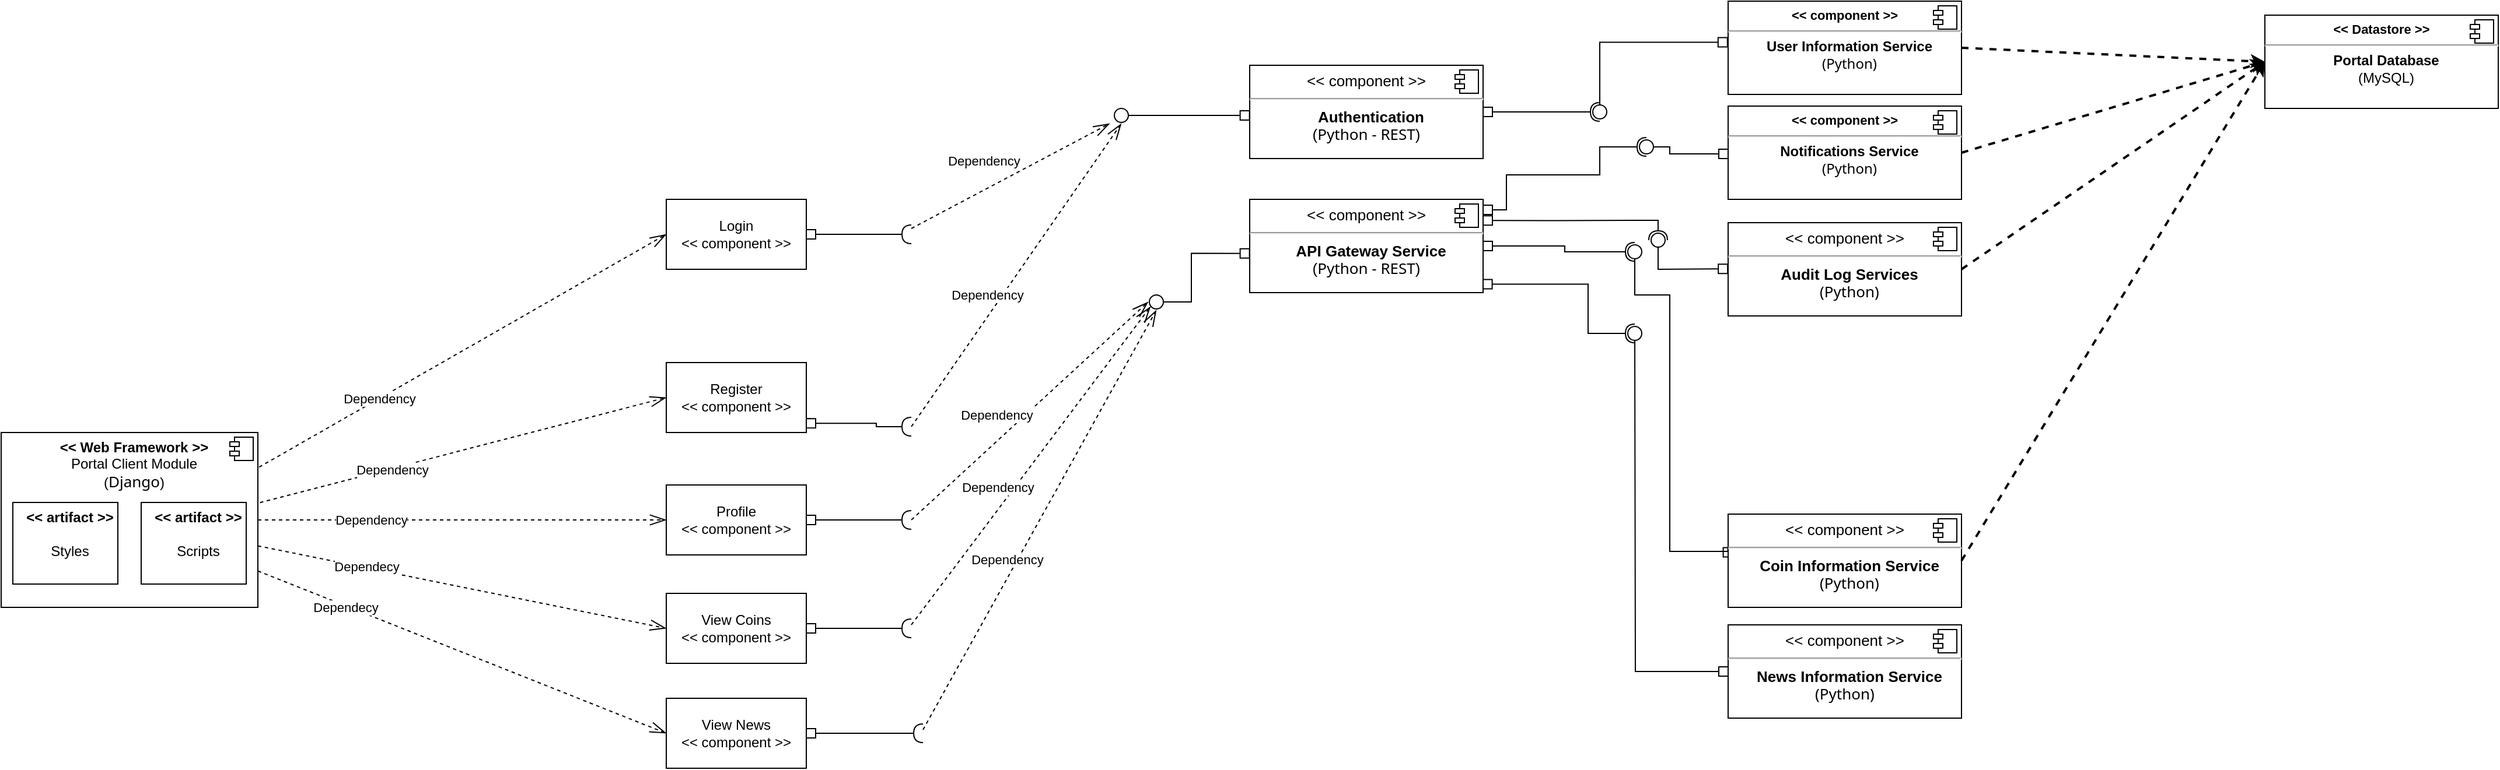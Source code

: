 <mxfile version="20.8.1" type="github">
  <diagram name="Page-1" id="c4acf3e9-155e-7222-9cf6-157b1a14988f">
    <mxGraphModel dx="3770" dy="782" grid="1" gridSize="10" guides="1" tooltips="1" connect="1" arrows="1" fold="1" page="1" pageScale="1" pageWidth="2336" pageHeight="1654" background="none" math="0" shadow="0">
      <root>
        <mxCell id="0" />
        <mxCell id="1" parent="0" />
        <mxCell id="J00o2H0Ra1XBxUk8elXU-73" style="edgeStyle=none;rounded=0;orthogonalLoop=1;jettySize=auto;html=1;entryX=0;entryY=0.5;entryDx=0;entryDy=0;dashed=1;startArrow=none;startFill=0;endArrow=openThin;endFill=0;endSize=12;" parent="1" source="J00o2H0Ra1XBxUk8elXU-5" target="J00o2H0Ra1XBxUk8elXU-50" edge="1">
          <mxGeometry relative="1" as="geometry" />
        </mxCell>
        <mxCell id="yc5PQkqxArnro5Qsx9ax-14" value="Dependecy" style="edgeLabel;html=1;align=center;verticalAlign=middle;resizable=0;points=[];" parent="J00o2H0Ra1XBxUk8elXU-73" vertex="1" connectable="0">
          <mxGeometry x="-0.474" y="1" relative="1" as="geometry">
            <mxPoint as="offset" />
          </mxGeometry>
        </mxCell>
        <mxCell id="J00o2H0Ra1XBxUk8elXU-74" style="edgeStyle=none;rounded=0;orthogonalLoop=1;jettySize=auto;html=1;entryX=0;entryY=0.5;entryDx=0;entryDy=0;dashed=1;startArrow=none;startFill=0;endArrow=openThin;endFill=0;endSize=12;" parent="1" source="J00o2H0Ra1XBxUk8elXU-5" target="J00o2H0Ra1XBxUk8elXU-51" edge="1">
          <mxGeometry relative="1" as="geometry" />
        </mxCell>
        <mxCell id="yc5PQkqxArnro5Qsx9ax-15" value="Dependecy" style="edgeLabel;html=1;align=center;verticalAlign=middle;resizable=0;points=[];" parent="J00o2H0Ra1XBxUk8elXU-74" vertex="1" connectable="0">
          <mxGeometry x="-0.57" y="-1" relative="1" as="geometry">
            <mxPoint as="offset" />
          </mxGeometry>
        </mxCell>
        <mxCell id="J00o2H0Ra1XBxUk8elXU-75" style="edgeStyle=none;rounded=0;orthogonalLoop=1;jettySize=auto;html=1;entryX=0;entryY=0.5;entryDx=0;entryDy=0;dashed=1;startArrow=none;startFill=0;endArrow=openThin;endFill=0;endSize=12;" parent="1" source="J00o2H0Ra1XBxUk8elXU-5" target="J00o2H0Ra1XBxUk8elXU-49" edge="1">
          <mxGeometry relative="1" as="geometry" />
        </mxCell>
        <mxCell id="yc5PQkqxArnro5Qsx9ax-13" value="Dependency" style="edgeLabel;html=1;align=center;verticalAlign=middle;resizable=0;points=[];" parent="J00o2H0Ra1XBxUk8elXU-75" vertex="1" connectable="0">
          <mxGeometry x="-0.449" relative="1" as="geometry">
            <mxPoint as="offset" />
          </mxGeometry>
        </mxCell>
        <mxCell id="J00o2H0Ra1XBxUk8elXU-5" value="&lt;p style=&quot;margin:0px;margin-top:6px;text-align:center;&quot;&gt;&lt;/p&gt;&lt;p style=&quot;text-align: center; margin:0px;margin-left:8px;&quot;&gt;&lt;b&gt;&amp;lt;&amp;lt; Web Framework &amp;gt;&amp;gt;&lt;/b&gt;&lt;/p&gt;&lt;p style=&quot;text-align: center; margin:0px;margin-left:8px;&quot;&gt;Portal Client Module&lt;/p&gt;&lt;p style=&quot;text-align: center; margin:0px;margin-left:8px;&quot;&gt;&lt;span style=&quot;background-color: transparent;&quot;&gt;(&lt;span style=&quot;font-family: &amp;quot;gg sans&amp;quot;, &amp;quot;Noto Sans&amp;quot;, &amp;quot;Helvetica Neue&amp;quot;, Helvetica, Arial, sans-serif; font-size: 13px; font-style: normal; font-variant-ligatures: normal; font-variant-caps: normal; font-weight: 400; letter-spacing: normal; text-align: left; text-indent: 0px; text-transform: none; word-spacing: 0px; -webkit-text-stroke-width: 0px; text-decoration-thickness: initial; text-decoration-style: initial; text-decoration-color: initial; display: inline !important; float: none;&quot;&gt;Django&lt;/span&gt;)&lt;br&gt;&lt;/span&gt;&lt;/p&gt;" style="align=left;overflow=fill;html=1;dropTarget=0;" parent="1" vertex="1">
          <mxGeometry x="-2200" y="810" width="220" height="150" as="geometry" />
        </mxCell>
        <mxCell id="J00o2H0Ra1XBxUk8elXU-6" value="" style="shape=component;jettyWidth=8;jettyHeight=4;" parent="J00o2H0Ra1XBxUk8elXU-5" vertex="1">
          <mxGeometry x="1" width="20" height="20" relative="1" as="geometry">
            <mxPoint x="-24" y="4" as="offset" />
          </mxGeometry>
        </mxCell>
        <mxCell id="J00o2H0Ra1XBxUk8elXU-7" value="&lt;p style=&quot;margin:0px;margin-top:6px;text-align:center;&quot;&gt;&lt;/p&gt;&lt;p style=&quot;text-align: center; margin: 0px 0px 0px 8px;&quot;&gt;&lt;b&gt;&amp;lt;&amp;lt; artifact &amp;gt;&amp;gt;&lt;/b&gt;&lt;/p&gt;&lt;p style=&quot;text-align: center; margin: 0px 0px 0px 8px;&quot;&gt;&lt;b&gt;&lt;br&gt;&lt;/b&gt;&lt;/p&gt;&lt;p style=&quot;text-align: center; margin: 0px 0px 0px 8px;&quot;&gt;Scripts&lt;/p&gt;" style="align=left;overflow=fill;html=1;dropTarget=0;" parent="J00o2H0Ra1XBxUk8elXU-5" vertex="1">
          <mxGeometry x="120" y="60" width="90" height="70" as="geometry" />
        </mxCell>
        <mxCell id="J00o2H0Ra1XBxUk8elXU-8" value="&lt;p style=&quot;margin:0px;margin-top:6px;text-align:center;&quot;&gt;&lt;/p&gt;&lt;p style=&quot;text-align: center; margin: 0px 0px 0px 8px;&quot;&gt;&lt;b&gt;&amp;lt;&amp;lt; artifact &amp;gt;&amp;gt;&lt;/b&gt;&lt;/p&gt;&lt;p style=&quot;text-align: center; margin: 0px 0px 0px 8px;&quot;&gt;&lt;b&gt;&lt;br&gt;&lt;/b&gt;&lt;/p&gt;&lt;p style=&quot;text-align: center; margin: 0px 0px 0px 8px;&quot;&gt;Styles&lt;/p&gt;" style="align=left;overflow=fill;html=1;dropTarget=0;" parent="1" vertex="1">
          <mxGeometry x="-2190" y="870" width="90" height="70" as="geometry" />
        </mxCell>
        <mxCell id="J00o2H0Ra1XBxUk8elXU-11" style="edgeStyle=orthogonalEdgeStyle;rounded=0;orthogonalLoop=1;jettySize=auto;html=1;startArrow=box;startFill=0;endArrow=oval;endFill=0;endSize=12;sourcePerimeterSpacing=20;targetPerimeterSpacing=20;exitX=-0.001;exitY=0.459;exitDx=0;exitDy=0;exitPerimeter=0;" parent="1" source="J00o2H0Ra1XBxUk8elXU-12" edge="1">
          <mxGeometry relative="1" as="geometry">
            <mxPoint x="-800" y="655" as="targetPoint" />
            <Array as="points">
              <mxPoint x="-770" y="912" />
              <mxPoint x="-770" y="692" />
            </Array>
            <mxPoint x="-700" y="912" as="sourcePoint" />
          </mxGeometry>
        </mxCell>
        <mxCell id="J00o2H0Ra1XBxUk8elXU-12" value="&lt;p style=&quot;margin: 6px 0px 0px; font-size: 13px;&quot;&gt;&lt;span style=&quot;font-size: 13px;&quot;&gt;&lt;font style=&quot;font-size: 13px;&quot;&gt;&amp;lt;&amp;lt; component &amp;gt;&amp;gt;&lt;/font&gt;&lt;/span&gt;&lt;/p&gt;&lt;hr style=&quot;font-size: 13px;&quot;&gt;&lt;p style=&quot;margin: 0px 0px 0px 8px; font-size: 13px;&quot;&gt;&lt;b&gt;Coin Information Service&lt;/b&gt;&lt;/p&gt;&lt;p style=&quot;margin: 0px 0px 0px 8px; font-size: 13px;&quot;&gt;&lt;span style=&quot;background-color: transparent;&quot;&gt;&lt;span style=&quot;font-family: &amp;quot;gg sans&amp;quot;, &amp;quot;Noto Sans&amp;quot;, &amp;quot;Helvetica Neue&amp;quot;, Helvetica, Arial, sans-serif; font-style: normal; font-variant-ligatures: normal; font-variant-caps: normal; letter-spacing: normal; text-align: left; text-indent: 0px; text-transform: none; word-spacing: 0px; -webkit-text-stroke-width: 0px; text-decoration-thickness: initial; text-decoration-style: initial; text-decoration-color: initial; display: inline !important; float: none;&quot;&gt;(Python)&lt;/span&gt;&lt;/span&gt;&lt;/p&gt;" style="align=center;overflow=fill;html=1;dropTarget=0;fontStyle=0;fontSize=13;" parent="1" vertex="1">
          <mxGeometry x="-720" y="880" width="200" height="80" as="geometry" />
        </mxCell>
        <mxCell id="J00o2H0Ra1XBxUk8elXU-13" value="" style="shape=component;jettyWidth=8;jettyHeight=4;" parent="J00o2H0Ra1XBxUk8elXU-12" vertex="1">
          <mxGeometry x="1" width="20" height="20" relative="1" as="geometry">
            <mxPoint x="-24" y="4" as="offset" />
          </mxGeometry>
        </mxCell>
        <mxCell id="J00o2H0Ra1XBxUk8elXU-14" style="edgeStyle=orthogonalEdgeStyle;rounded=0;orthogonalLoop=1;jettySize=auto;html=1;startArrow=box;startFill=0;endArrow=oval;endFill=0;endSize=12;sourcePerimeterSpacing=20;targetPerimeterSpacing=20;exitX=0;exitY=0.5;exitDx=0;exitDy=0;" parent="1" source="J00o2H0Ra1XBxUk8elXU-15" edge="1">
          <mxGeometry relative="1" as="geometry">
            <mxPoint x="-800" y="725" as="targetPoint" />
          </mxGeometry>
        </mxCell>
        <mxCell id="J00o2H0Ra1XBxUk8elXU-15" value="&lt;p style=&quot;margin: 6px 0px 0px; font-size: 13px;&quot;&gt;&lt;span style=&quot;font-size: 13px;&quot;&gt;&lt;font style=&quot;font-size: 13px;&quot;&gt;&amp;lt;&amp;lt; component &amp;gt;&amp;gt;&lt;/font&gt;&lt;/span&gt;&lt;/p&gt;&lt;hr style=&quot;font-size: 13px;&quot;&gt;&lt;p style=&quot;margin: 0px 0px 0px 8px; font-size: 13px;&quot;&gt;&lt;b&gt;News Information Service&lt;/b&gt;&lt;/p&gt;&lt;div&gt;&lt;span style=&quot;background-color: transparent;&quot;&gt;&lt;span style=&quot;font-family: &amp;quot;gg sans&amp;quot;, &amp;quot;Noto Sans&amp;quot;, &amp;quot;Helvetica Neue&amp;quot;, Helvetica, Arial, sans-serif; font-style: normal; font-variant-ligatures: normal; font-variant-caps: normal; letter-spacing: normal; text-align: left; text-indent: 0px; text-transform: none; word-spacing: 0px; -webkit-text-stroke-width: 0px; text-decoration-thickness: initial; text-decoration-style: initial; text-decoration-color: initial; display: inline !important; float: none;&quot;&gt;(Python)&lt;/span&gt;&lt;/span&gt;&lt;/div&gt;" style="align=center;overflow=fill;html=1;dropTarget=0;fontStyle=0;fontSize=13;" parent="1" vertex="1">
          <mxGeometry x="-720" y="975" width="200" height="80" as="geometry" />
        </mxCell>
        <mxCell id="J00o2H0Ra1XBxUk8elXU-16" value="" style="shape=component;jettyWidth=8;jettyHeight=4;" parent="J00o2H0Ra1XBxUk8elXU-15" vertex="1">
          <mxGeometry x="1" width="20" height="20" relative="1" as="geometry">
            <mxPoint x="-24" y="4" as="offset" />
          </mxGeometry>
        </mxCell>
        <mxCell id="J00o2H0Ra1XBxUk8elXU-18" style="edgeStyle=orthogonalEdgeStyle;rounded=0;orthogonalLoop=1;jettySize=auto;html=1;endArrow=oval;endFill=0;targetPerimeterSpacing=20;sourcePerimeterSpacing=20;endSize=12;exitX=-0.003;exitY=0.441;exitDx=0;exitDy=0;startArrow=box;startFill=0;exitPerimeter=0;" parent="1" source="J00o2H0Ra1XBxUk8elXU-19" edge="1">
          <mxGeometry relative="1" as="geometry">
            <mxPoint x="-830" y="535" as="targetPoint" />
            <mxPoint x="-730" y="477" as="sourcePoint" />
            <Array as="points">
              <mxPoint x="-830" y="475" />
            </Array>
          </mxGeometry>
        </mxCell>
        <mxCell id="J00o2H0Ra1XBxUk8elXU-19" value="&lt;p style=&quot;margin: 6px 0px 0px; text-align: center; font-size: 11px;&quot;&gt;&lt;b style=&quot;&quot;&gt;&lt;font style=&quot;font-size: 11px;&quot;&gt;&amp;lt;&amp;lt; component &amp;gt;&amp;gt;&lt;/font&gt;&lt;/b&gt;&lt;/p&gt;&lt;hr style=&quot;font-size: 11px;&quot;&gt;&lt;p style=&quot;text-align: center; margin: 0px 0px 0px 8px;&quot;&gt;&lt;b&gt;User Information Service&lt;/b&gt;&lt;/p&gt;&lt;p style=&quot;text-align: center; margin: 0px 0px 0px 8px;&quot;&gt;&lt;span style=&quot;background-color: transparent;&quot;&gt;&lt;span style=&quot;font-family: &amp;quot;gg sans&amp;quot;, &amp;quot;Noto Sans&amp;quot;, &amp;quot;Helvetica Neue&amp;quot;, Helvetica, Arial, sans-serif; font-style: normal; font-variant-ligatures: normal; font-variant-caps: normal; letter-spacing: normal; text-align: left; text-indent: 0px; text-transform: none; word-spacing: 0px; -webkit-text-stroke-width: 0px; text-decoration-thickness: initial; text-decoration-style: initial; text-decoration-color: initial; display: inline !important; float: none;&quot;&gt;(Python)&lt;/span&gt;&lt;/span&gt;&lt;/p&gt;" style="align=left;overflow=fill;html=1;dropTarget=0;" parent="1" vertex="1">
          <mxGeometry x="-720" y="440" width="200" height="80" as="geometry" />
        </mxCell>
        <mxCell id="J00o2H0Ra1XBxUk8elXU-20" value="" style="shape=component;jettyWidth=8;jettyHeight=4;" parent="J00o2H0Ra1XBxUk8elXU-19" vertex="1">
          <mxGeometry x="1" width="20" height="20" relative="1" as="geometry">
            <mxPoint x="-24" y="4" as="offset" />
          </mxGeometry>
        </mxCell>
        <mxCell id="J00o2H0Ra1XBxUk8elXU-21" style="edgeStyle=orthogonalEdgeStyle;rounded=0;orthogonalLoop=1;jettySize=auto;html=1;startArrow=box;startFill=0;endArrow=oval;endFill=0;endSize=12;sourcePerimeterSpacing=20;targetPerimeterSpacing=20;exitX=0;exitY=0.512;exitDx=0;exitDy=0;exitPerimeter=0;" parent="1" source="J00o2H0Ra1XBxUk8elXU-22" edge="1">
          <mxGeometry relative="1" as="geometry">
            <mxPoint x="-790" y="565" as="targetPoint" />
            <mxPoint x="-719" y="571.0" as="sourcePoint" />
            <Array as="points">
              <mxPoint x="-770" y="571" />
              <mxPoint x="-770" y="565" />
            </Array>
          </mxGeometry>
        </mxCell>
        <mxCell id="J00o2H0Ra1XBxUk8elXU-22" value="&lt;p style=&quot;margin: 6px 0px 0px; text-align: center; font-size: 11px;&quot;&gt;&lt;b style=&quot;&quot;&gt;&lt;font style=&quot;font-size: 11px;&quot;&gt;&amp;lt;&amp;lt; component &amp;gt;&amp;gt;&lt;/font&gt;&lt;/b&gt;&lt;/p&gt;&lt;hr style=&quot;font-size: 11px;&quot;&gt;&lt;p style=&quot;text-align: center; margin: 0px 0px 0px 8px;&quot;&gt;&lt;b&gt;Notifications Service&lt;/b&gt;&lt;/p&gt;&lt;p style=&quot;text-align: center; margin: 0px 0px 0px 8px;&quot;&gt;&lt;span style=&quot;background-color: transparent;&quot;&gt;&lt;span style=&quot;font-family: &amp;quot;gg sans&amp;quot;, &amp;quot;Noto Sans&amp;quot;, &amp;quot;Helvetica Neue&amp;quot;, Helvetica, Arial, sans-serif; font-style: normal; font-variant-ligatures: normal; font-variant-caps: normal; letter-spacing: normal; text-align: left; text-indent: 0px; text-transform: none; word-spacing: 0px; -webkit-text-stroke-width: 0px; text-decoration-thickness: initial; text-decoration-style: initial; text-decoration-color: initial; display: inline !important; float: none;&quot;&gt;(Python)&lt;/span&gt;&lt;/span&gt;&lt;/p&gt;" style="align=left;overflow=fill;html=1;dropTarget=0;" parent="1" vertex="1">
          <mxGeometry x="-720" y="530" width="200" height="80" as="geometry" />
        </mxCell>
        <mxCell id="J00o2H0Ra1XBxUk8elXU-23" value="" style="shape=component;jettyWidth=8;jettyHeight=4;" parent="J00o2H0Ra1XBxUk8elXU-22" vertex="1">
          <mxGeometry x="1" width="20" height="20" relative="1" as="geometry">
            <mxPoint x="-24" y="4" as="offset" />
          </mxGeometry>
        </mxCell>
        <mxCell id="J00o2H0Ra1XBxUk8elXU-24" style="edgeStyle=orthogonalEdgeStyle;rounded=0;orthogonalLoop=1;jettySize=auto;html=1;endArrow=halfCircle;endFill=0;startArrow=box;startFill=0;exitX=1;exitY=0.5;exitDx=0;exitDy=0;" parent="1" source="J00o2H0Ra1XBxUk8elXU-26" edge="1">
          <mxGeometry relative="1" as="geometry">
            <mxPoint x="-830" y="535" as="targetPoint" />
            <mxPoint x="-930" y="802" as="sourcePoint" />
          </mxGeometry>
        </mxCell>
        <mxCell id="J00o2H0Ra1XBxUk8elXU-26" value="&lt;p style=&quot;margin: 6px 0px 0px; font-size: 13px;&quot;&gt;&lt;span style=&quot;font-size: 13px;&quot;&gt;&lt;font style=&quot;font-size: 13px;&quot;&gt;&amp;lt;&amp;lt; component &amp;gt;&amp;gt;&lt;/font&gt;&lt;/span&gt;&lt;/p&gt;&lt;hr style=&quot;font-size: 13px;&quot;&gt;&lt;p style=&quot;margin: 0px 0px 0px 8px; font-size: 13px;&quot;&gt;&lt;b&gt;Authentication&lt;/b&gt;&lt;/p&gt;&lt;div&gt;&lt;span style=&quot;background-color: transparent;&quot;&gt;(&lt;span style=&quot;font-family: &amp;quot;gg sans&amp;quot;, &amp;quot;Noto Sans&amp;quot;, &amp;quot;Helvetica Neue&amp;quot;, Helvetica, Arial, sans-serif; font-style: normal; font-variant-ligatures: normal; font-variant-caps: normal; letter-spacing: normal; text-align: left; text-indent: 0px; text-transform: none; word-spacing: 0px; -webkit-text-stroke-width: 0px; text-decoration-thickness: initial; text-decoration-style: initial; text-decoration-color: initial; display: inline !important; float: none;&quot;&gt;Python - REST&lt;/span&gt;&lt;/span&gt;)&lt;br&gt;&lt;/div&gt;" style="align=center;overflow=fill;html=1;dropTarget=0;fontStyle=0;fontSize=13;" parent="1" vertex="1">
          <mxGeometry x="-1130" y="495" width="200" height="80" as="geometry" />
        </mxCell>
        <mxCell id="J00o2H0Ra1XBxUk8elXU-27" value="" style="shape=component;jettyWidth=8;jettyHeight=4;" parent="J00o2H0Ra1XBxUk8elXU-26" vertex="1">
          <mxGeometry x="1" width="20" height="20" relative="1" as="geometry">
            <mxPoint x="-24" y="4" as="offset" />
          </mxGeometry>
        </mxCell>
        <mxCell id="J00o2H0Ra1XBxUk8elXU-28" value="&lt;p style=&quot;margin: 6px 0px 0px; font-size: 13px;&quot;&gt;&lt;span style=&quot;font-size: 13px;&quot;&gt;&lt;font style=&quot;font-size: 13px;&quot;&gt;&amp;lt;&amp;lt; component &amp;gt;&amp;gt;&lt;/font&gt;&lt;/span&gt;&lt;/p&gt;&lt;hr style=&quot;font-size: 13px;&quot;&gt;&lt;p style=&quot;margin: 0px 0px 0px 8px; font-size: 13px;&quot;&gt;&lt;b&gt;Audit Log Services&lt;/b&gt;&lt;/p&gt;&lt;p style=&quot;margin: 0px 0px 0px 8px; font-size: 13px;&quot;&gt;&lt;span style=&quot;background-color: transparent;&quot;&gt;&lt;span style=&quot;font-family: &amp;quot;gg sans&amp;quot;, &amp;quot;Noto Sans&amp;quot;, &amp;quot;Helvetica Neue&amp;quot;, Helvetica, Arial, sans-serif; font-style: normal; font-variant-ligatures: normal; font-variant-caps: normal; letter-spacing: normal; text-align: left; text-indent: 0px; text-transform: none; word-spacing: 0px; -webkit-text-stroke-width: 0px; text-decoration-thickness: initial; text-decoration-style: initial; text-decoration-color: initial; display: inline !important; float: none;&quot;&gt;(Python)&lt;/span&gt;&lt;/span&gt;&lt;/p&gt;" style="align=center;overflow=fill;html=1;dropTarget=0;fontStyle=0;fontSize=13;" parent="1" vertex="1">
          <mxGeometry x="-720" y="630" width="200" height="80" as="geometry" />
        </mxCell>
        <mxCell id="J00o2H0Ra1XBxUk8elXU-29" value="" style="shape=component;jettyWidth=8;jettyHeight=4;" parent="J00o2H0Ra1XBxUk8elXU-28" vertex="1">
          <mxGeometry x="1" width="20" height="20" relative="1" as="geometry">
            <mxPoint x="-24" y="4" as="offset" />
          </mxGeometry>
        </mxCell>
        <mxCell id="J00o2H0Ra1XBxUk8elXU-31" style="edgeStyle=orthogonalEdgeStyle;rounded=0;orthogonalLoop=1;jettySize=auto;html=1;startArrow=box;startFill=0;endArrow=halfCircle;endFill=0;endSize=6;sourcePerimeterSpacing=20;targetPerimeterSpacing=20;exitX=1;exitY=0.5;exitDx=0;exitDy=0;" parent="1" source="J00o2H0Ra1XBxUk8elXU-34" edge="1">
          <mxGeometry relative="1" as="geometry">
            <mxPoint x="-800" y="655" as="targetPoint" />
            <Array as="points">
              <mxPoint x="-860" y="650" />
              <mxPoint x="-860" y="655" />
            </Array>
          </mxGeometry>
        </mxCell>
        <mxCell id="J00o2H0Ra1XBxUk8elXU-32" style="edgeStyle=orthogonalEdgeStyle;rounded=0;orthogonalLoop=1;jettySize=auto;html=1;startArrow=box;startFill=0;endArrow=halfCircle;endFill=0;endSize=6;sourcePerimeterSpacing=20;targetPerimeterSpacing=20;exitX=0.999;exitY=0.909;exitDx=0;exitDy=0;exitPerimeter=0;" parent="1" source="J00o2H0Ra1XBxUk8elXU-34" edge="1">
          <mxGeometry relative="1" as="geometry">
            <mxPoint x="-800" y="725" as="targetPoint" />
            <mxPoint x="-920" y="725" as="sourcePoint" />
            <Array as="points">
              <mxPoint x="-840" y="683" />
              <mxPoint x="-840" y="725" />
            </Array>
          </mxGeometry>
        </mxCell>
        <mxCell id="J00o2H0Ra1XBxUk8elXU-33" style="edgeStyle=orthogonalEdgeStyle;rounded=0;orthogonalLoop=1;jettySize=auto;html=1;startArrow=box;startFill=0;endArrow=halfCircle;endFill=0;endSize=6;sourcePerimeterSpacing=20;targetPerimeterSpacing=20;" parent="1" edge="1">
          <mxGeometry relative="1" as="geometry">
            <mxPoint x="-790" y="565" as="targetPoint" />
            <Array as="points">
              <mxPoint x="-910" y="619" />
              <mxPoint x="-910" y="589" />
              <mxPoint x="-830" y="589" />
              <mxPoint x="-830" y="565" />
              <mxPoint x="-800" y="565" />
            </Array>
            <mxPoint x="-930" y="619" as="sourcePoint" />
          </mxGeometry>
        </mxCell>
        <mxCell id="J00o2H0Ra1XBxUk8elXU-34" value="&lt;p style=&quot;margin: 6px 0px 0px; font-size: 13px;&quot;&gt;&lt;span style=&quot;font-size: 13px;&quot;&gt;&lt;font style=&quot;font-size: 13px;&quot;&gt;&amp;lt;&amp;lt; component &amp;gt;&amp;gt;&lt;/font&gt;&lt;/span&gt;&lt;/p&gt;&lt;hr style=&quot;font-size: 13px;&quot;&gt;&lt;p style=&quot;margin: 0px 0px 0px 8px; font-size: 13px;&quot;&gt;&lt;b&gt;API Gateway Service&lt;/b&gt;&lt;/p&gt;&lt;div&gt;&lt;span style=&quot;background-color: transparent;&quot;&gt;(&lt;span style=&quot;font-family: &amp;quot;gg sans&amp;quot;, &amp;quot;Noto Sans&amp;quot;, &amp;quot;Helvetica Neue&amp;quot;, Helvetica, Arial, sans-serif; font-style: normal; font-variant-ligatures: normal; font-variant-caps: normal; letter-spacing: normal; text-align: left; text-indent: 0px; text-transform: none; word-spacing: 0px; -webkit-text-stroke-width: 0px; text-decoration-thickness: initial; text-decoration-style: initial; text-decoration-color: initial; display: inline !important; float: none;&quot;&gt;Python - REST&lt;/span&gt;&lt;/span&gt;)&lt;br&gt;&lt;/div&gt;" style="align=center;overflow=fill;html=1;dropTarget=0;fontStyle=0;fontSize=13;" parent="1" vertex="1">
          <mxGeometry x="-1130" y="610" width="200" height="80" as="geometry" />
        </mxCell>
        <mxCell id="J00o2H0Ra1XBxUk8elXU-35" value="" style="shape=component;jettyWidth=8;jettyHeight=4;" parent="J00o2H0Ra1XBxUk8elXU-34" vertex="1">
          <mxGeometry x="1" width="20" height="20" relative="1" as="geometry">
            <mxPoint x="-24" y="4" as="offset" />
          </mxGeometry>
        </mxCell>
        <mxCell id="J00o2H0Ra1XBxUk8elXU-37" value="&lt;p style=&quot;margin: 6px 0px 0px; text-align: center; font-size: 11px;&quot;&gt;&lt;b style=&quot;&quot;&gt;&lt;font style=&quot;font-size: 11px;&quot;&gt;&amp;lt;&amp;lt; Datastore &amp;gt;&amp;gt;&lt;/font&gt;&lt;/b&gt;&lt;/p&gt;&lt;hr style=&quot;font-size: 11px;&quot;&gt;&lt;p style=&quot;text-align: center; margin: 0px 0px 0px 8px;&quot;&gt;&lt;b&gt;Portal Database&lt;/b&gt;&lt;/p&gt;&lt;p style=&quot;text-align: center; margin: 0px 0px 0px 8px;&quot;&gt;(MySQL)&lt;b&gt;&lt;br&gt;&lt;/b&gt;&lt;/p&gt;" style="align=left;overflow=fill;html=1;dropTarget=0;" parent="1" vertex="1">
          <mxGeometry x="-260" y="452" width="200" height="80" as="geometry" />
        </mxCell>
        <mxCell id="J00o2H0Ra1XBxUk8elXU-38" value="" style="shape=component;jettyWidth=8;jettyHeight=4;" parent="J00o2H0Ra1XBxUk8elXU-37" vertex="1">
          <mxGeometry x="1" width="20" height="20" relative="1" as="geometry">
            <mxPoint x="-24" y="4" as="offset" />
          </mxGeometry>
        </mxCell>
        <mxCell id="J00o2H0Ra1XBxUk8elXU-39" value="" style="endArrow=classic;html=1;rounded=0;fontSize=11;exitX=1;exitY=0.5;exitDx=0;exitDy=0;entryX=0;entryY=0.5;entryDx=0;entryDy=0;dashed=1;strokeWidth=2;" parent="1" source="J00o2H0Ra1XBxUk8elXU-19" target="J00o2H0Ra1XBxUk8elXU-37" edge="1">
          <mxGeometry width="50" height="50" relative="1" as="geometry">
            <mxPoint x="-350" y="775" as="sourcePoint" />
            <mxPoint x="-290" y="473.5" as="targetPoint" />
          </mxGeometry>
        </mxCell>
        <mxCell id="J00o2H0Ra1XBxUk8elXU-40" value="" style="endArrow=classic;html=1;rounded=0;fontSize=11;exitX=1;exitY=0.5;exitDx=0;exitDy=0;dashed=1;strokeWidth=2;entryX=0;entryY=0.5;entryDx=0;entryDy=0;" parent="1" source="J00o2H0Ra1XBxUk8elXU-22" target="J00o2H0Ra1XBxUk8elXU-37" edge="1">
          <mxGeometry width="50" height="50" relative="1" as="geometry">
            <mxPoint x="-510" y="490" as="sourcePoint" />
            <mxPoint x="-260" y="495" as="targetPoint" />
          </mxGeometry>
        </mxCell>
        <mxCell id="J00o2H0Ra1XBxUk8elXU-41" value="" style="endArrow=classic;html=1;rounded=0;fontSize=11;exitX=1;exitY=0.5;exitDx=0;exitDy=0;dashed=1;strokeWidth=2;entryX=0;entryY=0.5;entryDx=0;entryDy=0;" parent="1" source="J00o2H0Ra1XBxUk8elXU-28" target="J00o2H0Ra1XBxUk8elXU-37" edge="1">
          <mxGeometry width="50" height="50" relative="1" as="geometry">
            <mxPoint x="-510" y="580" as="sourcePoint" />
            <mxPoint x="-291.12" y="496.031" as="targetPoint" />
          </mxGeometry>
        </mxCell>
        <mxCell id="J00o2H0Ra1XBxUk8elXU-44" style="edgeStyle=orthogonalEdgeStyle;rounded=0;orthogonalLoop=1;jettySize=auto;html=1;startArrow=box;startFill=0;endArrow=halfCircle;endFill=0;endSize=6;sourcePerimeterSpacing=20;targetPerimeterSpacing=20;exitX=1;exitY=0.227;exitDx=0;exitDy=0;exitPerimeter=0;" parent="1" source="J00o2H0Ra1XBxUk8elXU-34" edge="1">
          <mxGeometry relative="1" as="geometry">
            <mxPoint x="-780" y="645" as="targetPoint" />
            <mxPoint x="-920" y="669.83" as="sourcePoint" />
            <Array as="points">
              <mxPoint x="-870" y="628" />
              <mxPoint x="-800" y="628" />
            </Array>
          </mxGeometry>
        </mxCell>
        <mxCell id="J00o2H0Ra1XBxUk8elXU-45" style="edgeStyle=orthogonalEdgeStyle;rounded=0;orthogonalLoop=1;jettySize=auto;html=1;startArrow=box;startFill=0;endArrow=oval;endFill=0;endSize=12;sourcePerimeterSpacing=20;targetPerimeterSpacing=20;exitX=-0.002;exitY=0.496;exitDx=0;exitDy=0;exitPerimeter=0;" parent="1" source="J00o2H0Ra1XBxUk8elXU-28" edge="1">
          <mxGeometry relative="1" as="geometry">
            <mxPoint x="-780" y="645" as="targetPoint" />
            <mxPoint x="-720" y="669.83" as="sourcePoint" />
            <Array as="points">
              <mxPoint x="-745" y="670" />
              <mxPoint x="-780" y="670" />
            </Array>
          </mxGeometry>
        </mxCell>
        <mxCell id="J00o2H0Ra1XBxUk8elXU-52" style="edgeStyle=orthogonalEdgeStyle;rounded=0;orthogonalLoop=1;jettySize=auto;html=1;endArrow=halfCircle;endFill=0;endSize=6;startArrow=box;startFill=0;" parent="1" edge="1">
          <mxGeometry relative="1" as="geometry">
            <mxPoint x="-1420" y="805" as="targetPoint" />
            <mxPoint x="-1510" y="802.059" as="sourcePoint" />
            <Array as="points">
              <mxPoint x="-1450" y="802" />
              <mxPoint x="-1450" y="805" />
            </Array>
          </mxGeometry>
        </mxCell>
        <mxCell id="J00o2H0Ra1XBxUk8elXU-71" style="edgeStyle=none;rounded=0;orthogonalLoop=1;jettySize=auto;html=1;dashed=1;startArrow=none;startFill=0;endArrow=openThin;endFill=0;endSize=12;exitX=1.005;exitY=0.198;exitDx=0;exitDy=0;exitPerimeter=0;entryX=0;entryY=0.5;entryDx=0;entryDy=0;" parent="1" source="J00o2H0Ra1XBxUk8elXU-5" target="J00o2H0Ra1XBxUk8elXU-47" edge="1">
          <mxGeometry relative="1" as="geometry">
            <mxPoint x="-1650" y="745" as="targetPoint" />
          </mxGeometry>
        </mxCell>
        <mxCell id="yc5PQkqxArnro5Qsx9ax-12" value="Dependency" style="edgeLabel;html=1;align=center;verticalAlign=middle;resizable=0;points=[];" parent="J00o2H0Ra1XBxUk8elXU-71" vertex="1" connectable="0">
          <mxGeometry x="-0.413" relative="1" as="geometry">
            <mxPoint as="offset" />
          </mxGeometry>
        </mxCell>
        <mxCell id="J00o2H0Ra1XBxUk8elXU-47" value="&lt;div&gt;Login&lt;/div&gt;&lt;div&gt;&amp;lt;&amp;lt; component &amp;gt;&amp;gt;&lt;br&gt;&lt;/div&gt;" style="rounded=0;whiteSpace=wrap;html=1;" parent="1" vertex="1">
          <mxGeometry x="-1630" y="610" width="120" height="60" as="geometry" />
        </mxCell>
        <mxCell id="J00o2H0Ra1XBxUk8elXU-69" style="rounded=0;orthogonalLoop=1;jettySize=auto;html=1;startArrow=none;startFill=0;endArrow=openThin;endFill=0;endSize=12;dashed=1;exitX=1.008;exitY=0.401;exitDx=0;exitDy=0;entryX=0;entryY=0.5;entryDx=0;entryDy=0;exitPerimeter=0;" parent="1" source="J00o2H0Ra1XBxUk8elXU-5" target="J00o2H0Ra1XBxUk8elXU-48" edge="1">
          <mxGeometry relative="1" as="geometry">
            <mxPoint x="-1760" y="665" as="targetPoint" />
          </mxGeometry>
        </mxCell>
        <mxCell id="yc5PQkqxArnro5Qsx9ax-11" value="Dependency" style="edgeLabel;html=1;align=center;verticalAlign=middle;resizable=0;points=[];" parent="J00o2H0Ra1XBxUk8elXU-69" vertex="1" connectable="0">
          <mxGeometry x="-0.351" y="-1" relative="1" as="geometry">
            <mxPoint as="offset" />
          </mxGeometry>
        </mxCell>
        <mxCell id="J00o2H0Ra1XBxUk8elXU-48" value="&lt;div&gt;Register&lt;/div&gt;&lt;div&gt;&amp;lt;&amp;lt;&amp;nbsp;component&amp;nbsp;&amp;gt;&amp;gt;&lt;br&gt;&lt;/div&gt;" style="rounded=0;whiteSpace=wrap;html=1;" parent="1" vertex="1">
          <mxGeometry x="-1630" y="750" width="120" height="60" as="geometry" />
        </mxCell>
        <mxCell id="J00o2H0Ra1XBxUk8elXU-57" style="edgeStyle=orthogonalEdgeStyle;rounded=0;orthogonalLoop=1;jettySize=auto;html=1;startArrow=box;startFill=0;endArrow=halfCircle;endFill=0;endSize=6;" parent="1" source="J00o2H0Ra1XBxUk8elXU-49" edge="1">
          <mxGeometry relative="1" as="geometry">
            <mxPoint x="-1420" y="885" as="targetPoint" />
          </mxGeometry>
        </mxCell>
        <mxCell id="J00o2H0Ra1XBxUk8elXU-49" value="Profile&lt;div&gt;&amp;lt;&amp;lt;&amp;nbsp;component&amp;nbsp;&amp;gt;&amp;gt;&lt;br&gt;&lt;/div&gt;" style="rounded=0;whiteSpace=wrap;html=1;" parent="1" vertex="1">
          <mxGeometry x="-1630" y="855" width="120" height="60" as="geometry" />
        </mxCell>
        <mxCell id="J00o2H0Ra1XBxUk8elXU-58" style="edgeStyle=orthogonalEdgeStyle;rounded=0;orthogonalLoop=1;jettySize=auto;html=1;startArrow=box;startFill=0;endArrow=halfCircle;endFill=0;endSize=6;" parent="1" source="J00o2H0Ra1XBxUk8elXU-50" edge="1">
          <mxGeometry relative="1" as="geometry">
            <mxPoint x="-1420" y="978" as="targetPoint" />
          </mxGeometry>
        </mxCell>
        <mxCell id="J00o2H0Ra1XBxUk8elXU-50" value="View Coins&lt;br&gt;&lt;div&gt;&amp;lt;&amp;lt;&amp;nbsp;component&amp;nbsp;&amp;gt;&amp;gt;&lt;br&gt;&lt;/div&gt;" style="rounded=0;whiteSpace=wrap;html=1;" parent="1" vertex="1">
          <mxGeometry x="-1630" y="948" width="120" height="60" as="geometry" />
        </mxCell>
        <mxCell id="J00o2H0Ra1XBxUk8elXU-59" style="edgeStyle=orthogonalEdgeStyle;rounded=0;orthogonalLoop=1;jettySize=auto;html=1;startArrow=box;startFill=0;endArrow=halfCircle;endFill=0;endSize=6;" parent="1" source="J00o2H0Ra1XBxUk8elXU-51" edge="1">
          <mxGeometry relative="1" as="geometry">
            <mxPoint x="-1410" y="1068" as="targetPoint" />
          </mxGeometry>
        </mxCell>
        <mxCell id="J00o2H0Ra1XBxUk8elXU-51" value="View News&lt;br&gt;&lt;div&gt;&amp;lt;&amp;lt;&amp;nbsp;component&amp;nbsp;&amp;gt;&amp;gt;&lt;br&gt;&lt;/div&gt;" style="rounded=0;whiteSpace=wrap;html=1;" parent="1" vertex="1">
          <mxGeometry x="-1630" y="1038" width="120" height="60" as="geometry" />
        </mxCell>
        <mxCell id="yc5PQkqxArnro5Qsx9ax-2" style="edgeStyle=orthogonalEdgeStyle;rounded=0;orthogonalLoop=1;jettySize=auto;html=1;endArrow=halfCircle;endFill=0;endSize=6;startArrow=box;startFill=0;exitX=1;exitY=0.5;exitDx=0;exitDy=0;" parent="1" source="J00o2H0Ra1XBxUk8elXU-47" edge="1">
          <mxGeometry relative="1" as="geometry">
            <mxPoint x="-1420" y="640" as="targetPoint" />
            <mxPoint x="-1500" y="812.059" as="sourcePoint" />
            <Array as="points">
              <mxPoint x="-1430" y="640" />
            </Array>
          </mxGeometry>
        </mxCell>
        <mxCell id="yc5PQkqxArnro5Qsx9ax-9" style="edgeStyle=orthogonalEdgeStyle;rounded=0;orthogonalLoop=1;jettySize=auto;html=1;startArrow=box;startFill=0;endArrow=oval;endFill=0;endSize=12;sourcePerimeterSpacing=20;targetPerimeterSpacing=20;exitX=-0.001;exitY=0.579;exitDx=0;exitDy=0;exitPerimeter=0;" parent="1" source="J00o2H0Ra1XBxUk8elXU-34" edge="1">
          <mxGeometry relative="1" as="geometry">
            <mxPoint x="-1210" y="698" as="targetPoint" />
            <mxPoint x="-1120" y="698" as="sourcePoint" />
            <Array as="points">
              <mxPoint x="-1180" y="698" />
            </Array>
          </mxGeometry>
        </mxCell>
        <mxCell id="yc5PQkqxArnro5Qsx9ax-10" style="edgeStyle=orthogonalEdgeStyle;rounded=0;orthogonalLoop=1;jettySize=auto;html=1;startArrow=box;startFill=0;endArrow=oval;endFill=0;endSize=12;sourcePerimeterSpacing=20;targetPerimeterSpacing=20;exitX=-0.001;exitY=0.538;exitDx=0;exitDy=0;exitPerimeter=0;" parent="1" source="J00o2H0Ra1XBxUk8elXU-26" edge="1">
          <mxGeometry relative="1" as="geometry">
            <mxPoint x="-1240" y="538" as="targetPoint" />
            <mxPoint x="-1120" y="805" as="sourcePoint" />
            <Array as="points">
              <mxPoint x="-1230" y="538" />
              <mxPoint x="-1240" y="538" />
            </Array>
          </mxGeometry>
        </mxCell>
        <mxCell id="yc5PQkqxArnro5Qsx9ax-16" style="rounded=0;orthogonalLoop=1;jettySize=auto;html=1;startArrow=none;startFill=0;endArrow=openThin;endFill=0;endSize=12;dashed=1;" parent="1" edge="1">
          <mxGeometry relative="1" as="geometry">
            <mxPoint x="-1420" y="635" as="sourcePoint" />
            <mxPoint x="-1250" y="545" as="targetPoint" />
          </mxGeometry>
        </mxCell>
        <mxCell id="yc5PQkqxArnro5Qsx9ax-17" value="Dependency" style="edgeLabel;html=1;align=center;verticalAlign=middle;resizable=0;points=[];" parent="yc5PQkqxArnro5Qsx9ax-16" vertex="1" connectable="0">
          <mxGeometry x="-0.351" y="-1" relative="1" as="geometry">
            <mxPoint x="6" y="-30" as="offset" />
          </mxGeometry>
        </mxCell>
        <mxCell id="yc5PQkqxArnro5Qsx9ax-18" style="rounded=0;orthogonalLoop=1;jettySize=auto;html=1;startArrow=none;startFill=0;endArrow=openThin;endFill=0;endSize=12;dashed=1;" parent="1" edge="1">
          <mxGeometry relative="1" as="geometry">
            <mxPoint x="-1420" y="885" as="sourcePoint" />
            <mxPoint x="-1217" y="698" as="targetPoint" />
          </mxGeometry>
        </mxCell>
        <mxCell id="yc5PQkqxArnro5Qsx9ax-19" value="Dependency" style="edgeLabel;html=1;align=center;verticalAlign=middle;resizable=0;points=[];" parent="yc5PQkqxArnro5Qsx9ax-18" vertex="1" connectable="0">
          <mxGeometry x="-0.351" y="-1" relative="1" as="geometry">
            <mxPoint x="6" y="-30" as="offset" />
          </mxGeometry>
        </mxCell>
        <mxCell id="yc5PQkqxArnro5Qsx9ax-20" style="rounded=0;orthogonalLoop=1;jettySize=auto;html=1;startArrow=none;startFill=0;endArrow=openThin;endFill=0;endSize=12;dashed=1;" parent="1" edge="1">
          <mxGeometry relative="1" as="geometry">
            <mxPoint x="-1420" y="975" as="sourcePoint" />
            <mxPoint x="-1215" y="702" as="targetPoint" />
          </mxGeometry>
        </mxCell>
        <mxCell id="yc5PQkqxArnro5Qsx9ax-21" value="Dependency" style="edgeLabel;html=1;align=center;verticalAlign=middle;resizable=0;points=[];" parent="yc5PQkqxArnro5Qsx9ax-20" vertex="1" connectable="0">
          <mxGeometry x="-0.351" y="-1" relative="1" as="geometry">
            <mxPoint x="6" y="-30" as="offset" />
          </mxGeometry>
        </mxCell>
        <mxCell id="yc5PQkqxArnro5Qsx9ax-22" style="rounded=0;orthogonalLoop=1;jettySize=auto;html=1;startArrow=none;startFill=0;endArrow=openThin;endFill=0;endSize=12;dashed=1;" parent="1" edge="1">
          <mxGeometry relative="1" as="geometry">
            <mxPoint x="-1420" y="805" as="sourcePoint" />
            <mxPoint x="-1240" y="545" as="targetPoint" />
          </mxGeometry>
        </mxCell>
        <mxCell id="yc5PQkqxArnro5Qsx9ax-23" value="Dependency" style="edgeLabel;html=1;align=center;verticalAlign=middle;resizable=0;points=[];" parent="yc5PQkqxArnro5Qsx9ax-22" vertex="1" connectable="0">
          <mxGeometry x="-0.351" y="-1" relative="1" as="geometry">
            <mxPoint x="6" y="-30" as="offset" />
          </mxGeometry>
        </mxCell>
        <mxCell id="yc5PQkqxArnro5Qsx9ax-24" style="rounded=0;orthogonalLoop=1;jettySize=auto;html=1;startArrow=none;startFill=0;endArrow=openThin;endFill=0;endSize=12;dashed=1;" parent="1" edge="1">
          <mxGeometry relative="1" as="geometry">
            <mxPoint x="-1410" y="1065" as="sourcePoint" />
            <mxPoint x="-1210" y="705" as="targetPoint" />
          </mxGeometry>
        </mxCell>
        <mxCell id="yc5PQkqxArnro5Qsx9ax-25" value="Dependency" style="edgeLabel;html=1;align=center;verticalAlign=middle;resizable=0;points=[];" parent="yc5PQkqxArnro5Qsx9ax-24" vertex="1" connectable="0">
          <mxGeometry x="-0.351" y="-1" relative="1" as="geometry">
            <mxPoint x="6" y="-30" as="offset" />
          </mxGeometry>
        </mxCell>
        <mxCell id="jrPxW0Ope4PV7HKKTBX4-1" value="" style="endArrow=classic;html=1;rounded=0;fontSize=11;exitX=1;exitY=0.5;exitDx=0;exitDy=0;dashed=1;strokeWidth=2;entryX=0;entryY=0.5;entryDx=0;entryDy=0;" parent="1" source="J00o2H0Ra1XBxUk8elXU-12" target="J00o2H0Ra1XBxUk8elXU-37" edge="1">
          <mxGeometry width="50" height="50" relative="1" as="geometry">
            <mxPoint x="-510" y="680" as="sourcePoint" />
            <mxPoint x="-250" y="502" as="targetPoint" />
          </mxGeometry>
        </mxCell>
      </root>
    </mxGraphModel>
  </diagram>
</mxfile>
